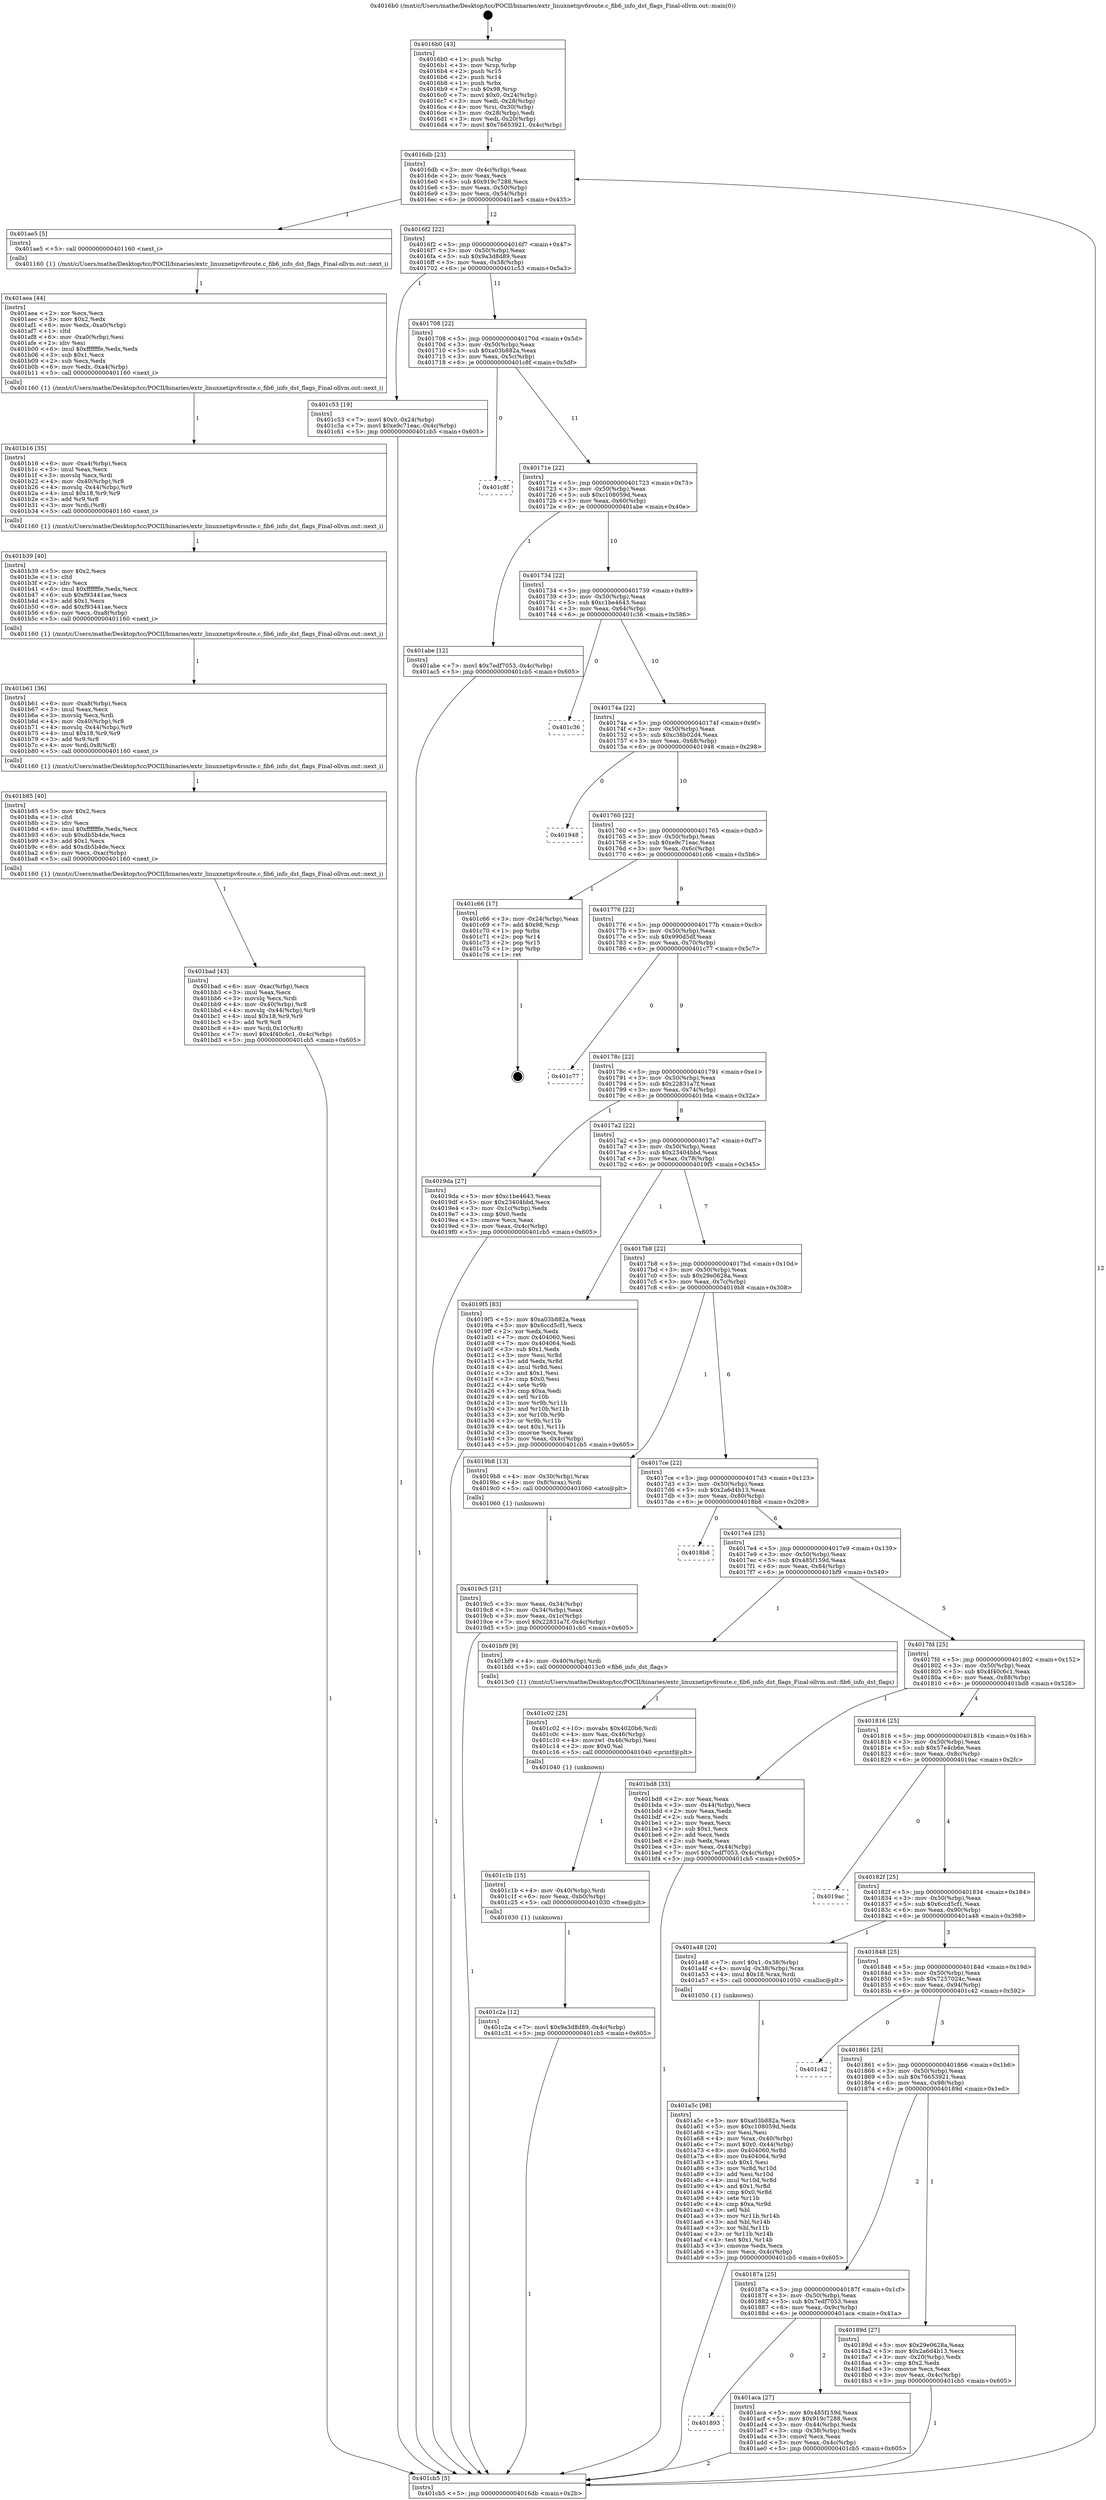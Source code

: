 digraph "0x4016b0" {
  label = "0x4016b0 (/mnt/c/Users/mathe/Desktop/tcc/POCII/binaries/extr_linuxnetipv6route.c_fib6_info_dst_flags_Final-ollvm.out::main(0))"
  labelloc = "t"
  node[shape=record]

  Entry [label="",width=0.3,height=0.3,shape=circle,fillcolor=black,style=filled]
  "0x4016db" [label="{
     0x4016db [23]\l
     | [instrs]\l
     &nbsp;&nbsp;0x4016db \<+3\>: mov -0x4c(%rbp),%eax\l
     &nbsp;&nbsp;0x4016de \<+2\>: mov %eax,%ecx\l
     &nbsp;&nbsp;0x4016e0 \<+6\>: sub $0x919c7288,%ecx\l
     &nbsp;&nbsp;0x4016e6 \<+3\>: mov %eax,-0x50(%rbp)\l
     &nbsp;&nbsp;0x4016e9 \<+3\>: mov %ecx,-0x54(%rbp)\l
     &nbsp;&nbsp;0x4016ec \<+6\>: je 0000000000401ae5 \<main+0x435\>\l
  }"]
  "0x401ae5" [label="{
     0x401ae5 [5]\l
     | [instrs]\l
     &nbsp;&nbsp;0x401ae5 \<+5\>: call 0000000000401160 \<next_i\>\l
     | [calls]\l
     &nbsp;&nbsp;0x401160 \{1\} (/mnt/c/Users/mathe/Desktop/tcc/POCII/binaries/extr_linuxnetipv6route.c_fib6_info_dst_flags_Final-ollvm.out::next_i)\l
  }"]
  "0x4016f2" [label="{
     0x4016f2 [22]\l
     | [instrs]\l
     &nbsp;&nbsp;0x4016f2 \<+5\>: jmp 00000000004016f7 \<main+0x47\>\l
     &nbsp;&nbsp;0x4016f7 \<+3\>: mov -0x50(%rbp),%eax\l
     &nbsp;&nbsp;0x4016fa \<+5\>: sub $0x9a3d8d89,%eax\l
     &nbsp;&nbsp;0x4016ff \<+3\>: mov %eax,-0x58(%rbp)\l
     &nbsp;&nbsp;0x401702 \<+6\>: je 0000000000401c53 \<main+0x5a3\>\l
  }"]
  Exit [label="",width=0.3,height=0.3,shape=circle,fillcolor=black,style=filled,peripheries=2]
  "0x401c53" [label="{
     0x401c53 [19]\l
     | [instrs]\l
     &nbsp;&nbsp;0x401c53 \<+7\>: movl $0x0,-0x24(%rbp)\l
     &nbsp;&nbsp;0x401c5a \<+7\>: movl $0xe9c71eac,-0x4c(%rbp)\l
     &nbsp;&nbsp;0x401c61 \<+5\>: jmp 0000000000401cb5 \<main+0x605\>\l
  }"]
  "0x401708" [label="{
     0x401708 [22]\l
     | [instrs]\l
     &nbsp;&nbsp;0x401708 \<+5\>: jmp 000000000040170d \<main+0x5d\>\l
     &nbsp;&nbsp;0x40170d \<+3\>: mov -0x50(%rbp),%eax\l
     &nbsp;&nbsp;0x401710 \<+5\>: sub $0xa03b882a,%eax\l
     &nbsp;&nbsp;0x401715 \<+3\>: mov %eax,-0x5c(%rbp)\l
     &nbsp;&nbsp;0x401718 \<+6\>: je 0000000000401c8f \<main+0x5df\>\l
  }"]
  "0x401c2a" [label="{
     0x401c2a [12]\l
     | [instrs]\l
     &nbsp;&nbsp;0x401c2a \<+7\>: movl $0x9a3d8d89,-0x4c(%rbp)\l
     &nbsp;&nbsp;0x401c31 \<+5\>: jmp 0000000000401cb5 \<main+0x605\>\l
  }"]
  "0x401c8f" [label="{
     0x401c8f\l
  }", style=dashed]
  "0x40171e" [label="{
     0x40171e [22]\l
     | [instrs]\l
     &nbsp;&nbsp;0x40171e \<+5\>: jmp 0000000000401723 \<main+0x73\>\l
     &nbsp;&nbsp;0x401723 \<+3\>: mov -0x50(%rbp),%eax\l
     &nbsp;&nbsp;0x401726 \<+5\>: sub $0xc108059d,%eax\l
     &nbsp;&nbsp;0x40172b \<+3\>: mov %eax,-0x60(%rbp)\l
     &nbsp;&nbsp;0x40172e \<+6\>: je 0000000000401abe \<main+0x40e\>\l
  }"]
  "0x401c1b" [label="{
     0x401c1b [15]\l
     | [instrs]\l
     &nbsp;&nbsp;0x401c1b \<+4\>: mov -0x40(%rbp),%rdi\l
     &nbsp;&nbsp;0x401c1f \<+6\>: mov %eax,-0xb0(%rbp)\l
     &nbsp;&nbsp;0x401c25 \<+5\>: call 0000000000401030 \<free@plt\>\l
     | [calls]\l
     &nbsp;&nbsp;0x401030 \{1\} (unknown)\l
  }"]
  "0x401abe" [label="{
     0x401abe [12]\l
     | [instrs]\l
     &nbsp;&nbsp;0x401abe \<+7\>: movl $0x7edf7053,-0x4c(%rbp)\l
     &nbsp;&nbsp;0x401ac5 \<+5\>: jmp 0000000000401cb5 \<main+0x605\>\l
  }"]
  "0x401734" [label="{
     0x401734 [22]\l
     | [instrs]\l
     &nbsp;&nbsp;0x401734 \<+5\>: jmp 0000000000401739 \<main+0x89\>\l
     &nbsp;&nbsp;0x401739 \<+3\>: mov -0x50(%rbp),%eax\l
     &nbsp;&nbsp;0x40173c \<+5\>: sub $0xc1be4643,%eax\l
     &nbsp;&nbsp;0x401741 \<+3\>: mov %eax,-0x64(%rbp)\l
     &nbsp;&nbsp;0x401744 \<+6\>: je 0000000000401c36 \<main+0x586\>\l
  }"]
  "0x401c02" [label="{
     0x401c02 [25]\l
     | [instrs]\l
     &nbsp;&nbsp;0x401c02 \<+10\>: movabs $0x4020b6,%rdi\l
     &nbsp;&nbsp;0x401c0c \<+4\>: mov %ax,-0x46(%rbp)\l
     &nbsp;&nbsp;0x401c10 \<+4\>: movzwl -0x46(%rbp),%esi\l
     &nbsp;&nbsp;0x401c14 \<+2\>: mov $0x0,%al\l
     &nbsp;&nbsp;0x401c16 \<+5\>: call 0000000000401040 \<printf@plt\>\l
     | [calls]\l
     &nbsp;&nbsp;0x401040 \{1\} (unknown)\l
  }"]
  "0x401c36" [label="{
     0x401c36\l
  }", style=dashed]
  "0x40174a" [label="{
     0x40174a [22]\l
     | [instrs]\l
     &nbsp;&nbsp;0x40174a \<+5\>: jmp 000000000040174f \<main+0x9f\>\l
     &nbsp;&nbsp;0x40174f \<+3\>: mov -0x50(%rbp),%eax\l
     &nbsp;&nbsp;0x401752 \<+5\>: sub $0xc38b02d4,%eax\l
     &nbsp;&nbsp;0x401757 \<+3\>: mov %eax,-0x68(%rbp)\l
     &nbsp;&nbsp;0x40175a \<+6\>: je 0000000000401948 \<main+0x298\>\l
  }"]
  "0x401bad" [label="{
     0x401bad [43]\l
     | [instrs]\l
     &nbsp;&nbsp;0x401bad \<+6\>: mov -0xac(%rbp),%ecx\l
     &nbsp;&nbsp;0x401bb3 \<+3\>: imul %eax,%ecx\l
     &nbsp;&nbsp;0x401bb6 \<+3\>: movslq %ecx,%rdi\l
     &nbsp;&nbsp;0x401bb9 \<+4\>: mov -0x40(%rbp),%r8\l
     &nbsp;&nbsp;0x401bbd \<+4\>: movslq -0x44(%rbp),%r9\l
     &nbsp;&nbsp;0x401bc1 \<+4\>: imul $0x18,%r9,%r9\l
     &nbsp;&nbsp;0x401bc5 \<+3\>: add %r9,%r8\l
     &nbsp;&nbsp;0x401bc8 \<+4\>: mov %rdi,0x10(%r8)\l
     &nbsp;&nbsp;0x401bcc \<+7\>: movl $0x4f40c6c1,-0x4c(%rbp)\l
     &nbsp;&nbsp;0x401bd3 \<+5\>: jmp 0000000000401cb5 \<main+0x605\>\l
  }"]
  "0x401948" [label="{
     0x401948\l
  }", style=dashed]
  "0x401760" [label="{
     0x401760 [22]\l
     | [instrs]\l
     &nbsp;&nbsp;0x401760 \<+5\>: jmp 0000000000401765 \<main+0xb5\>\l
     &nbsp;&nbsp;0x401765 \<+3\>: mov -0x50(%rbp),%eax\l
     &nbsp;&nbsp;0x401768 \<+5\>: sub $0xe9c71eac,%eax\l
     &nbsp;&nbsp;0x40176d \<+3\>: mov %eax,-0x6c(%rbp)\l
     &nbsp;&nbsp;0x401770 \<+6\>: je 0000000000401c66 \<main+0x5b6\>\l
  }"]
  "0x401b85" [label="{
     0x401b85 [40]\l
     | [instrs]\l
     &nbsp;&nbsp;0x401b85 \<+5\>: mov $0x2,%ecx\l
     &nbsp;&nbsp;0x401b8a \<+1\>: cltd\l
     &nbsp;&nbsp;0x401b8b \<+2\>: idiv %ecx\l
     &nbsp;&nbsp;0x401b8d \<+6\>: imul $0xfffffffe,%edx,%ecx\l
     &nbsp;&nbsp;0x401b93 \<+6\>: sub $0xdb5b4de,%ecx\l
     &nbsp;&nbsp;0x401b99 \<+3\>: add $0x1,%ecx\l
     &nbsp;&nbsp;0x401b9c \<+6\>: add $0xdb5b4de,%ecx\l
     &nbsp;&nbsp;0x401ba2 \<+6\>: mov %ecx,-0xac(%rbp)\l
     &nbsp;&nbsp;0x401ba8 \<+5\>: call 0000000000401160 \<next_i\>\l
     | [calls]\l
     &nbsp;&nbsp;0x401160 \{1\} (/mnt/c/Users/mathe/Desktop/tcc/POCII/binaries/extr_linuxnetipv6route.c_fib6_info_dst_flags_Final-ollvm.out::next_i)\l
  }"]
  "0x401c66" [label="{
     0x401c66 [17]\l
     | [instrs]\l
     &nbsp;&nbsp;0x401c66 \<+3\>: mov -0x24(%rbp),%eax\l
     &nbsp;&nbsp;0x401c69 \<+7\>: add $0x98,%rsp\l
     &nbsp;&nbsp;0x401c70 \<+1\>: pop %rbx\l
     &nbsp;&nbsp;0x401c71 \<+2\>: pop %r14\l
     &nbsp;&nbsp;0x401c73 \<+2\>: pop %r15\l
     &nbsp;&nbsp;0x401c75 \<+1\>: pop %rbp\l
     &nbsp;&nbsp;0x401c76 \<+1\>: ret\l
  }"]
  "0x401776" [label="{
     0x401776 [22]\l
     | [instrs]\l
     &nbsp;&nbsp;0x401776 \<+5\>: jmp 000000000040177b \<main+0xcb\>\l
     &nbsp;&nbsp;0x40177b \<+3\>: mov -0x50(%rbp),%eax\l
     &nbsp;&nbsp;0x40177e \<+5\>: sub $0x990d5df,%eax\l
     &nbsp;&nbsp;0x401783 \<+3\>: mov %eax,-0x70(%rbp)\l
     &nbsp;&nbsp;0x401786 \<+6\>: je 0000000000401c77 \<main+0x5c7\>\l
  }"]
  "0x401b61" [label="{
     0x401b61 [36]\l
     | [instrs]\l
     &nbsp;&nbsp;0x401b61 \<+6\>: mov -0xa8(%rbp),%ecx\l
     &nbsp;&nbsp;0x401b67 \<+3\>: imul %eax,%ecx\l
     &nbsp;&nbsp;0x401b6a \<+3\>: movslq %ecx,%rdi\l
     &nbsp;&nbsp;0x401b6d \<+4\>: mov -0x40(%rbp),%r8\l
     &nbsp;&nbsp;0x401b71 \<+4\>: movslq -0x44(%rbp),%r9\l
     &nbsp;&nbsp;0x401b75 \<+4\>: imul $0x18,%r9,%r9\l
     &nbsp;&nbsp;0x401b79 \<+3\>: add %r9,%r8\l
     &nbsp;&nbsp;0x401b7c \<+4\>: mov %rdi,0x8(%r8)\l
     &nbsp;&nbsp;0x401b80 \<+5\>: call 0000000000401160 \<next_i\>\l
     | [calls]\l
     &nbsp;&nbsp;0x401160 \{1\} (/mnt/c/Users/mathe/Desktop/tcc/POCII/binaries/extr_linuxnetipv6route.c_fib6_info_dst_flags_Final-ollvm.out::next_i)\l
  }"]
  "0x401c77" [label="{
     0x401c77\l
  }", style=dashed]
  "0x40178c" [label="{
     0x40178c [22]\l
     | [instrs]\l
     &nbsp;&nbsp;0x40178c \<+5\>: jmp 0000000000401791 \<main+0xe1\>\l
     &nbsp;&nbsp;0x401791 \<+3\>: mov -0x50(%rbp),%eax\l
     &nbsp;&nbsp;0x401794 \<+5\>: sub $0x22831a7f,%eax\l
     &nbsp;&nbsp;0x401799 \<+3\>: mov %eax,-0x74(%rbp)\l
     &nbsp;&nbsp;0x40179c \<+6\>: je 00000000004019da \<main+0x32a\>\l
  }"]
  "0x401b39" [label="{
     0x401b39 [40]\l
     | [instrs]\l
     &nbsp;&nbsp;0x401b39 \<+5\>: mov $0x2,%ecx\l
     &nbsp;&nbsp;0x401b3e \<+1\>: cltd\l
     &nbsp;&nbsp;0x401b3f \<+2\>: idiv %ecx\l
     &nbsp;&nbsp;0x401b41 \<+6\>: imul $0xfffffffe,%edx,%ecx\l
     &nbsp;&nbsp;0x401b47 \<+6\>: sub $0xf93441ae,%ecx\l
     &nbsp;&nbsp;0x401b4d \<+3\>: add $0x1,%ecx\l
     &nbsp;&nbsp;0x401b50 \<+6\>: add $0xf93441ae,%ecx\l
     &nbsp;&nbsp;0x401b56 \<+6\>: mov %ecx,-0xa8(%rbp)\l
     &nbsp;&nbsp;0x401b5c \<+5\>: call 0000000000401160 \<next_i\>\l
     | [calls]\l
     &nbsp;&nbsp;0x401160 \{1\} (/mnt/c/Users/mathe/Desktop/tcc/POCII/binaries/extr_linuxnetipv6route.c_fib6_info_dst_flags_Final-ollvm.out::next_i)\l
  }"]
  "0x4019da" [label="{
     0x4019da [27]\l
     | [instrs]\l
     &nbsp;&nbsp;0x4019da \<+5\>: mov $0xc1be4643,%eax\l
     &nbsp;&nbsp;0x4019df \<+5\>: mov $0x23404bbd,%ecx\l
     &nbsp;&nbsp;0x4019e4 \<+3\>: mov -0x1c(%rbp),%edx\l
     &nbsp;&nbsp;0x4019e7 \<+3\>: cmp $0x0,%edx\l
     &nbsp;&nbsp;0x4019ea \<+3\>: cmove %ecx,%eax\l
     &nbsp;&nbsp;0x4019ed \<+3\>: mov %eax,-0x4c(%rbp)\l
     &nbsp;&nbsp;0x4019f0 \<+5\>: jmp 0000000000401cb5 \<main+0x605\>\l
  }"]
  "0x4017a2" [label="{
     0x4017a2 [22]\l
     | [instrs]\l
     &nbsp;&nbsp;0x4017a2 \<+5\>: jmp 00000000004017a7 \<main+0xf7\>\l
     &nbsp;&nbsp;0x4017a7 \<+3\>: mov -0x50(%rbp),%eax\l
     &nbsp;&nbsp;0x4017aa \<+5\>: sub $0x23404bbd,%eax\l
     &nbsp;&nbsp;0x4017af \<+3\>: mov %eax,-0x78(%rbp)\l
     &nbsp;&nbsp;0x4017b2 \<+6\>: je 00000000004019f5 \<main+0x345\>\l
  }"]
  "0x401b16" [label="{
     0x401b16 [35]\l
     | [instrs]\l
     &nbsp;&nbsp;0x401b16 \<+6\>: mov -0xa4(%rbp),%ecx\l
     &nbsp;&nbsp;0x401b1c \<+3\>: imul %eax,%ecx\l
     &nbsp;&nbsp;0x401b1f \<+3\>: movslq %ecx,%rdi\l
     &nbsp;&nbsp;0x401b22 \<+4\>: mov -0x40(%rbp),%r8\l
     &nbsp;&nbsp;0x401b26 \<+4\>: movslq -0x44(%rbp),%r9\l
     &nbsp;&nbsp;0x401b2a \<+4\>: imul $0x18,%r9,%r9\l
     &nbsp;&nbsp;0x401b2e \<+3\>: add %r9,%r8\l
     &nbsp;&nbsp;0x401b31 \<+3\>: mov %rdi,(%r8)\l
     &nbsp;&nbsp;0x401b34 \<+5\>: call 0000000000401160 \<next_i\>\l
     | [calls]\l
     &nbsp;&nbsp;0x401160 \{1\} (/mnt/c/Users/mathe/Desktop/tcc/POCII/binaries/extr_linuxnetipv6route.c_fib6_info_dst_flags_Final-ollvm.out::next_i)\l
  }"]
  "0x4019f5" [label="{
     0x4019f5 [83]\l
     | [instrs]\l
     &nbsp;&nbsp;0x4019f5 \<+5\>: mov $0xa03b882a,%eax\l
     &nbsp;&nbsp;0x4019fa \<+5\>: mov $0x6ccd5cf1,%ecx\l
     &nbsp;&nbsp;0x4019ff \<+2\>: xor %edx,%edx\l
     &nbsp;&nbsp;0x401a01 \<+7\>: mov 0x404060,%esi\l
     &nbsp;&nbsp;0x401a08 \<+7\>: mov 0x404064,%edi\l
     &nbsp;&nbsp;0x401a0f \<+3\>: sub $0x1,%edx\l
     &nbsp;&nbsp;0x401a12 \<+3\>: mov %esi,%r8d\l
     &nbsp;&nbsp;0x401a15 \<+3\>: add %edx,%r8d\l
     &nbsp;&nbsp;0x401a18 \<+4\>: imul %r8d,%esi\l
     &nbsp;&nbsp;0x401a1c \<+3\>: and $0x1,%esi\l
     &nbsp;&nbsp;0x401a1f \<+3\>: cmp $0x0,%esi\l
     &nbsp;&nbsp;0x401a22 \<+4\>: sete %r9b\l
     &nbsp;&nbsp;0x401a26 \<+3\>: cmp $0xa,%edi\l
     &nbsp;&nbsp;0x401a29 \<+4\>: setl %r10b\l
     &nbsp;&nbsp;0x401a2d \<+3\>: mov %r9b,%r11b\l
     &nbsp;&nbsp;0x401a30 \<+3\>: and %r10b,%r11b\l
     &nbsp;&nbsp;0x401a33 \<+3\>: xor %r10b,%r9b\l
     &nbsp;&nbsp;0x401a36 \<+3\>: or %r9b,%r11b\l
     &nbsp;&nbsp;0x401a39 \<+4\>: test $0x1,%r11b\l
     &nbsp;&nbsp;0x401a3d \<+3\>: cmovne %ecx,%eax\l
     &nbsp;&nbsp;0x401a40 \<+3\>: mov %eax,-0x4c(%rbp)\l
     &nbsp;&nbsp;0x401a43 \<+5\>: jmp 0000000000401cb5 \<main+0x605\>\l
  }"]
  "0x4017b8" [label="{
     0x4017b8 [22]\l
     | [instrs]\l
     &nbsp;&nbsp;0x4017b8 \<+5\>: jmp 00000000004017bd \<main+0x10d\>\l
     &nbsp;&nbsp;0x4017bd \<+3\>: mov -0x50(%rbp),%eax\l
     &nbsp;&nbsp;0x4017c0 \<+5\>: sub $0x29e0628a,%eax\l
     &nbsp;&nbsp;0x4017c5 \<+3\>: mov %eax,-0x7c(%rbp)\l
     &nbsp;&nbsp;0x4017c8 \<+6\>: je 00000000004019b8 \<main+0x308\>\l
  }"]
  "0x401aea" [label="{
     0x401aea [44]\l
     | [instrs]\l
     &nbsp;&nbsp;0x401aea \<+2\>: xor %ecx,%ecx\l
     &nbsp;&nbsp;0x401aec \<+5\>: mov $0x2,%edx\l
     &nbsp;&nbsp;0x401af1 \<+6\>: mov %edx,-0xa0(%rbp)\l
     &nbsp;&nbsp;0x401af7 \<+1\>: cltd\l
     &nbsp;&nbsp;0x401af8 \<+6\>: mov -0xa0(%rbp),%esi\l
     &nbsp;&nbsp;0x401afe \<+2\>: idiv %esi\l
     &nbsp;&nbsp;0x401b00 \<+6\>: imul $0xfffffffe,%edx,%edx\l
     &nbsp;&nbsp;0x401b06 \<+3\>: sub $0x1,%ecx\l
     &nbsp;&nbsp;0x401b09 \<+2\>: sub %ecx,%edx\l
     &nbsp;&nbsp;0x401b0b \<+6\>: mov %edx,-0xa4(%rbp)\l
     &nbsp;&nbsp;0x401b11 \<+5\>: call 0000000000401160 \<next_i\>\l
     | [calls]\l
     &nbsp;&nbsp;0x401160 \{1\} (/mnt/c/Users/mathe/Desktop/tcc/POCII/binaries/extr_linuxnetipv6route.c_fib6_info_dst_flags_Final-ollvm.out::next_i)\l
  }"]
  "0x4019b8" [label="{
     0x4019b8 [13]\l
     | [instrs]\l
     &nbsp;&nbsp;0x4019b8 \<+4\>: mov -0x30(%rbp),%rax\l
     &nbsp;&nbsp;0x4019bc \<+4\>: mov 0x8(%rax),%rdi\l
     &nbsp;&nbsp;0x4019c0 \<+5\>: call 0000000000401060 \<atoi@plt\>\l
     | [calls]\l
     &nbsp;&nbsp;0x401060 \{1\} (unknown)\l
  }"]
  "0x4017ce" [label="{
     0x4017ce [22]\l
     | [instrs]\l
     &nbsp;&nbsp;0x4017ce \<+5\>: jmp 00000000004017d3 \<main+0x123\>\l
     &nbsp;&nbsp;0x4017d3 \<+3\>: mov -0x50(%rbp),%eax\l
     &nbsp;&nbsp;0x4017d6 \<+5\>: sub $0x2a6d4b13,%eax\l
     &nbsp;&nbsp;0x4017db \<+3\>: mov %eax,-0x80(%rbp)\l
     &nbsp;&nbsp;0x4017de \<+6\>: je 00000000004018b8 \<main+0x208\>\l
  }"]
  "0x401893" [label="{
     0x401893\l
  }", style=dashed]
  "0x4018b8" [label="{
     0x4018b8\l
  }", style=dashed]
  "0x4017e4" [label="{
     0x4017e4 [25]\l
     | [instrs]\l
     &nbsp;&nbsp;0x4017e4 \<+5\>: jmp 00000000004017e9 \<main+0x139\>\l
     &nbsp;&nbsp;0x4017e9 \<+3\>: mov -0x50(%rbp),%eax\l
     &nbsp;&nbsp;0x4017ec \<+5\>: sub $0x485f159d,%eax\l
     &nbsp;&nbsp;0x4017f1 \<+6\>: mov %eax,-0x84(%rbp)\l
     &nbsp;&nbsp;0x4017f7 \<+6\>: je 0000000000401bf9 \<main+0x549\>\l
  }"]
  "0x401aca" [label="{
     0x401aca [27]\l
     | [instrs]\l
     &nbsp;&nbsp;0x401aca \<+5\>: mov $0x485f159d,%eax\l
     &nbsp;&nbsp;0x401acf \<+5\>: mov $0x919c7288,%ecx\l
     &nbsp;&nbsp;0x401ad4 \<+3\>: mov -0x44(%rbp),%edx\l
     &nbsp;&nbsp;0x401ad7 \<+3\>: cmp -0x38(%rbp),%edx\l
     &nbsp;&nbsp;0x401ada \<+3\>: cmovl %ecx,%eax\l
     &nbsp;&nbsp;0x401add \<+3\>: mov %eax,-0x4c(%rbp)\l
     &nbsp;&nbsp;0x401ae0 \<+5\>: jmp 0000000000401cb5 \<main+0x605\>\l
  }"]
  "0x401bf9" [label="{
     0x401bf9 [9]\l
     | [instrs]\l
     &nbsp;&nbsp;0x401bf9 \<+4\>: mov -0x40(%rbp),%rdi\l
     &nbsp;&nbsp;0x401bfd \<+5\>: call 00000000004013c0 \<fib6_info_dst_flags\>\l
     | [calls]\l
     &nbsp;&nbsp;0x4013c0 \{1\} (/mnt/c/Users/mathe/Desktop/tcc/POCII/binaries/extr_linuxnetipv6route.c_fib6_info_dst_flags_Final-ollvm.out::fib6_info_dst_flags)\l
  }"]
  "0x4017fd" [label="{
     0x4017fd [25]\l
     | [instrs]\l
     &nbsp;&nbsp;0x4017fd \<+5\>: jmp 0000000000401802 \<main+0x152\>\l
     &nbsp;&nbsp;0x401802 \<+3\>: mov -0x50(%rbp),%eax\l
     &nbsp;&nbsp;0x401805 \<+5\>: sub $0x4f40c6c1,%eax\l
     &nbsp;&nbsp;0x40180a \<+6\>: mov %eax,-0x88(%rbp)\l
     &nbsp;&nbsp;0x401810 \<+6\>: je 0000000000401bd8 \<main+0x528\>\l
  }"]
  "0x401a5c" [label="{
     0x401a5c [98]\l
     | [instrs]\l
     &nbsp;&nbsp;0x401a5c \<+5\>: mov $0xa03b882a,%ecx\l
     &nbsp;&nbsp;0x401a61 \<+5\>: mov $0xc108059d,%edx\l
     &nbsp;&nbsp;0x401a66 \<+2\>: xor %esi,%esi\l
     &nbsp;&nbsp;0x401a68 \<+4\>: mov %rax,-0x40(%rbp)\l
     &nbsp;&nbsp;0x401a6c \<+7\>: movl $0x0,-0x44(%rbp)\l
     &nbsp;&nbsp;0x401a73 \<+8\>: mov 0x404060,%r8d\l
     &nbsp;&nbsp;0x401a7b \<+8\>: mov 0x404064,%r9d\l
     &nbsp;&nbsp;0x401a83 \<+3\>: sub $0x1,%esi\l
     &nbsp;&nbsp;0x401a86 \<+3\>: mov %r8d,%r10d\l
     &nbsp;&nbsp;0x401a89 \<+3\>: add %esi,%r10d\l
     &nbsp;&nbsp;0x401a8c \<+4\>: imul %r10d,%r8d\l
     &nbsp;&nbsp;0x401a90 \<+4\>: and $0x1,%r8d\l
     &nbsp;&nbsp;0x401a94 \<+4\>: cmp $0x0,%r8d\l
     &nbsp;&nbsp;0x401a98 \<+4\>: sete %r11b\l
     &nbsp;&nbsp;0x401a9c \<+4\>: cmp $0xa,%r9d\l
     &nbsp;&nbsp;0x401aa0 \<+3\>: setl %bl\l
     &nbsp;&nbsp;0x401aa3 \<+3\>: mov %r11b,%r14b\l
     &nbsp;&nbsp;0x401aa6 \<+3\>: and %bl,%r14b\l
     &nbsp;&nbsp;0x401aa9 \<+3\>: xor %bl,%r11b\l
     &nbsp;&nbsp;0x401aac \<+3\>: or %r11b,%r14b\l
     &nbsp;&nbsp;0x401aaf \<+4\>: test $0x1,%r14b\l
     &nbsp;&nbsp;0x401ab3 \<+3\>: cmovne %edx,%ecx\l
     &nbsp;&nbsp;0x401ab6 \<+3\>: mov %ecx,-0x4c(%rbp)\l
     &nbsp;&nbsp;0x401ab9 \<+5\>: jmp 0000000000401cb5 \<main+0x605\>\l
  }"]
  "0x401bd8" [label="{
     0x401bd8 [33]\l
     | [instrs]\l
     &nbsp;&nbsp;0x401bd8 \<+2\>: xor %eax,%eax\l
     &nbsp;&nbsp;0x401bda \<+3\>: mov -0x44(%rbp),%ecx\l
     &nbsp;&nbsp;0x401bdd \<+2\>: mov %eax,%edx\l
     &nbsp;&nbsp;0x401bdf \<+2\>: sub %ecx,%edx\l
     &nbsp;&nbsp;0x401be1 \<+2\>: mov %eax,%ecx\l
     &nbsp;&nbsp;0x401be3 \<+3\>: sub $0x1,%ecx\l
     &nbsp;&nbsp;0x401be6 \<+2\>: add %ecx,%edx\l
     &nbsp;&nbsp;0x401be8 \<+2\>: sub %edx,%eax\l
     &nbsp;&nbsp;0x401bea \<+3\>: mov %eax,-0x44(%rbp)\l
     &nbsp;&nbsp;0x401bed \<+7\>: movl $0x7edf7053,-0x4c(%rbp)\l
     &nbsp;&nbsp;0x401bf4 \<+5\>: jmp 0000000000401cb5 \<main+0x605\>\l
  }"]
  "0x401816" [label="{
     0x401816 [25]\l
     | [instrs]\l
     &nbsp;&nbsp;0x401816 \<+5\>: jmp 000000000040181b \<main+0x16b\>\l
     &nbsp;&nbsp;0x40181b \<+3\>: mov -0x50(%rbp),%eax\l
     &nbsp;&nbsp;0x40181e \<+5\>: sub $0x57e4cb6e,%eax\l
     &nbsp;&nbsp;0x401823 \<+6\>: mov %eax,-0x8c(%rbp)\l
     &nbsp;&nbsp;0x401829 \<+6\>: je 00000000004019ac \<main+0x2fc\>\l
  }"]
  "0x4019c5" [label="{
     0x4019c5 [21]\l
     | [instrs]\l
     &nbsp;&nbsp;0x4019c5 \<+3\>: mov %eax,-0x34(%rbp)\l
     &nbsp;&nbsp;0x4019c8 \<+3\>: mov -0x34(%rbp),%eax\l
     &nbsp;&nbsp;0x4019cb \<+3\>: mov %eax,-0x1c(%rbp)\l
     &nbsp;&nbsp;0x4019ce \<+7\>: movl $0x22831a7f,-0x4c(%rbp)\l
     &nbsp;&nbsp;0x4019d5 \<+5\>: jmp 0000000000401cb5 \<main+0x605\>\l
  }"]
  "0x4019ac" [label="{
     0x4019ac\l
  }", style=dashed]
  "0x40182f" [label="{
     0x40182f [25]\l
     | [instrs]\l
     &nbsp;&nbsp;0x40182f \<+5\>: jmp 0000000000401834 \<main+0x184\>\l
     &nbsp;&nbsp;0x401834 \<+3\>: mov -0x50(%rbp),%eax\l
     &nbsp;&nbsp;0x401837 \<+5\>: sub $0x6ccd5cf1,%eax\l
     &nbsp;&nbsp;0x40183c \<+6\>: mov %eax,-0x90(%rbp)\l
     &nbsp;&nbsp;0x401842 \<+6\>: je 0000000000401a48 \<main+0x398\>\l
  }"]
  "0x4016b0" [label="{
     0x4016b0 [43]\l
     | [instrs]\l
     &nbsp;&nbsp;0x4016b0 \<+1\>: push %rbp\l
     &nbsp;&nbsp;0x4016b1 \<+3\>: mov %rsp,%rbp\l
     &nbsp;&nbsp;0x4016b4 \<+2\>: push %r15\l
     &nbsp;&nbsp;0x4016b6 \<+2\>: push %r14\l
     &nbsp;&nbsp;0x4016b8 \<+1\>: push %rbx\l
     &nbsp;&nbsp;0x4016b9 \<+7\>: sub $0x98,%rsp\l
     &nbsp;&nbsp;0x4016c0 \<+7\>: movl $0x0,-0x24(%rbp)\l
     &nbsp;&nbsp;0x4016c7 \<+3\>: mov %edi,-0x28(%rbp)\l
     &nbsp;&nbsp;0x4016ca \<+4\>: mov %rsi,-0x30(%rbp)\l
     &nbsp;&nbsp;0x4016ce \<+3\>: mov -0x28(%rbp),%edi\l
     &nbsp;&nbsp;0x4016d1 \<+3\>: mov %edi,-0x20(%rbp)\l
     &nbsp;&nbsp;0x4016d4 \<+7\>: movl $0x76653921,-0x4c(%rbp)\l
  }"]
  "0x401a48" [label="{
     0x401a48 [20]\l
     | [instrs]\l
     &nbsp;&nbsp;0x401a48 \<+7\>: movl $0x1,-0x38(%rbp)\l
     &nbsp;&nbsp;0x401a4f \<+4\>: movslq -0x38(%rbp),%rax\l
     &nbsp;&nbsp;0x401a53 \<+4\>: imul $0x18,%rax,%rdi\l
     &nbsp;&nbsp;0x401a57 \<+5\>: call 0000000000401050 \<malloc@plt\>\l
     | [calls]\l
     &nbsp;&nbsp;0x401050 \{1\} (unknown)\l
  }"]
  "0x401848" [label="{
     0x401848 [25]\l
     | [instrs]\l
     &nbsp;&nbsp;0x401848 \<+5\>: jmp 000000000040184d \<main+0x19d\>\l
     &nbsp;&nbsp;0x40184d \<+3\>: mov -0x50(%rbp),%eax\l
     &nbsp;&nbsp;0x401850 \<+5\>: sub $0x7257024c,%eax\l
     &nbsp;&nbsp;0x401855 \<+6\>: mov %eax,-0x94(%rbp)\l
     &nbsp;&nbsp;0x40185b \<+6\>: je 0000000000401c42 \<main+0x592\>\l
  }"]
  "0x401cb5" [label="{
     0x401cb5 [5]\l
     | [instrs]\l
     &nbsp;&nbsp;0x401cb5 \<+5\>: jmp 00000000004016db \<main+0x2b\>\l
  }"]
  "0x401c42" [label="{
     0x401c42\l
  }", style=dashed]
  "0x401861" [label="{
     0x401861 [25]\l
     | [instrs]\l
     &nbsp;&nbsp;0x401861 \<+5\>: jmp 0000000000401866 \<main+0x1b6\>\l
     &nbsp;&nbsp;0x401866 \<+3\>: mov -0x50(%rbp),%eax\l
     &nbsp;&nbsp;0x401869 \<+5\>: sub $0x76653921,%eax\l
     &nbsp;&nbsp;0x40186e \<+6\>: mov %eax,-0x98(%rbp)\l
     &nbsp;&nbsp;0x401874 \<+6\>: je 000000000040189d \<main+0x1ed\>\l
  }"]
  "0x40187a" [label="{
     0x40187a [25]\l
     | [instrs]\l
     &nbsp;&nbsp;0x40187a \<+5\>: jmp 000000000040187f \<main+0x1cf\>\l
     &nbsp;&nbsp;0x40187f \<+3\>: mov -0x50(%rbp),%eax\l
     &nbsp;&nbsp;0x401882 \<+5\>: sub $0x7edf7053,%eax\l
     &nbsp;&nbsp;0x401887 \<+6\>: mov %eax,-0x9c(%rbp)\l
     &nbsp;&nbsp;0x40188d \<+6\>: je 0000000000401aca \<main+0x41a\>\l
  }"]
  "0x40189d" [label="{
     0x40189d [27]\l
     | [instrs]\l
     &nbsp;&nbsp;0x40189d \<+5\>: mov $0x29e0628a,%eax\l
     &nbsp;&nbsp;0x4018a2 \<+5\>: mov $0x2a6d4b13,%ecx\l
     &nbsp;&nbsp;0x4018a7 \<+3\>: mov -0x20(%rbp),%edx\l
     &nbsp;&nbsp;0x4018aa \<+3\>: cmp $0x2,%edx\l
     &nbsp;&nbsp;0x4018ad \<+3\>: cmovne %ecx,%eax\l
     &nbsp;&nbsp;0x4018b0 \<+3\>: mov %eax,-0x4c(%rbp)\l
     &nbsp;&nbsp;0x4018b3 \<+5\>: jmp 0000000000401cb5 \<main+0x605\>\l
  }"]
  Entry -> "0x4016b0" [label=" 1"]
  "0x4016db" -> "0x401ae5" [label=" 1"]
  "0x4016db" -> "0x4016f2" [label=" 12"]
  "0x401c66" -> Exit [label=" 1"]
  "0x4016f2" -> "0x401c53" [label=" 1"]
  "0x4016f2" -> "0x401708" [label=" 11"]
  "0x401c53" -> "0x401cb5" [label=" 1"]
  "0x401708" -> "0x401c8f" [label=" 0"]
  "0x401708" -> "0x40171e" [label=" 11"]
  "0x401c2a" -> "0x401cb5" [label=" 1"]
  "0x40171e" -> "0x401abe" [label=" 1"]
  "0x40171e" -> "0x401734" [label=" 10"]
  "0x401c1b" -> "0x401c2a" [label=" 1"]
  "0x401734" -> "0x401c36" [label=" 0"]
  "0x401734" -> "0x40174a" [label=" 10"]
  "0x401c02" -> "0x401c1b" [label=" 1"]
  "0x40174a" -> "0x401948" [label=" 0"]
  "0x40174a" -> "0x401760" [label=" 10"]
  "0x401bf9" -> "0x401c02" [label=" 1"]
  "0x401760" -> "0x401c66" [label=" 1"]
  "0x401760" -> "0x401776" [label=" 9"]
  "0x401bd8" -> "0x401cb5" [label=" 1"]
  "0x401776" -> "0x401c77" [label=" 0"]
  "0x401776" -> "0x40178c" [label=" 9"]
  "0x401bad" -> "0x401cb5" [label=" 1"]
  "0x40178c" -> "0x4019da" [label=" 1"]
  "0x40178c" -> "0x4017a2" [label=" 8"]
  "0x401b85" -> "0x401bad" [label=" 1"]
  "0x4017a2" -> "0x4019f5" [label=" 1"]
  "0x4017a2" -> "0x4017b8" [label=" 7"]
  "0x401b61" -> "0x401b85" [label=" 1"]
  "0x4017b8" -> "0x4019b8" [label=" 1"]
  "0x4017b8" -> "0x4017ce" [label=" 6"]
  "0x401b39" -> "0x401b61" [label=" 1"]
  "0x4017ce" -> "0x4018b8" [label=" 0"]
  "0x4017ce" -> "0x4017e4" [label=" 6"]
  "0x401b16" -> "0x401b39" [label=" 1"]
  "0x4017e4" -> "0x401bf9" [label=" 1"]
  "0x4017e4" -> "0x4017fd" [label=" 5"]
  "0x401aea" -> "0x401b16" [label=" 1"]
  "0x4017fd" -> "0x401bd8" [label=" 1"]
  "0x4017fd" -> "0x401816" [label=" 4"]
  "0x401aca" -> "0x401cb5" [label=" 2"]
  "0x401816" -> "0x4019ac" [label=" 0"]
  "0x401816" -> "0x40182f" [label=" 4"]
  "0x40187a" -> "0x401893" [label=" 0"]
  "0x40182f" -> "0x401a48" [label=" 1"]
  "0x40182f" -> "0x401848" [label=" 3"]
  "0x40187a" -> "0x401aca" [label=" 2"]
  "0x401848" -> "0x401c42" [label=" 0"]
  "0x401848" -> "0x401861" [label=" 3"]
  "0x401ae5" -> "0x401aea" [label=" 1"]
  "0x401861" -> "0x40189d" [label=" 1"]
  "0x401861" -> "0x40187a" [label=" 2"]
  "0x40189d" -> "0x401cb5" [label=" 1"]
  "0x4016b0" -> "0x4016db" [label=" 1"]
  "0x401cb5" -> "0x4016db" [label=" 12"]
  "0x4019b8" -> "0x4019c5" [label=" 1"]
  "0x4019c5" -> "0x401cb5" [label=" 1"]
  "0x4019da" -> "0x401cb5" [label=" 1"]
  "0x4019f5" -> "0x401cb5" [label=" 1"]
  "0x401a48" -> "0x401a5c" [label=" 1"]
  "0x401a5c" -> "0x401cb5" [label=" 1"]
  "0x401abe" -> "0x401cb5" [label=" 1"]
}
